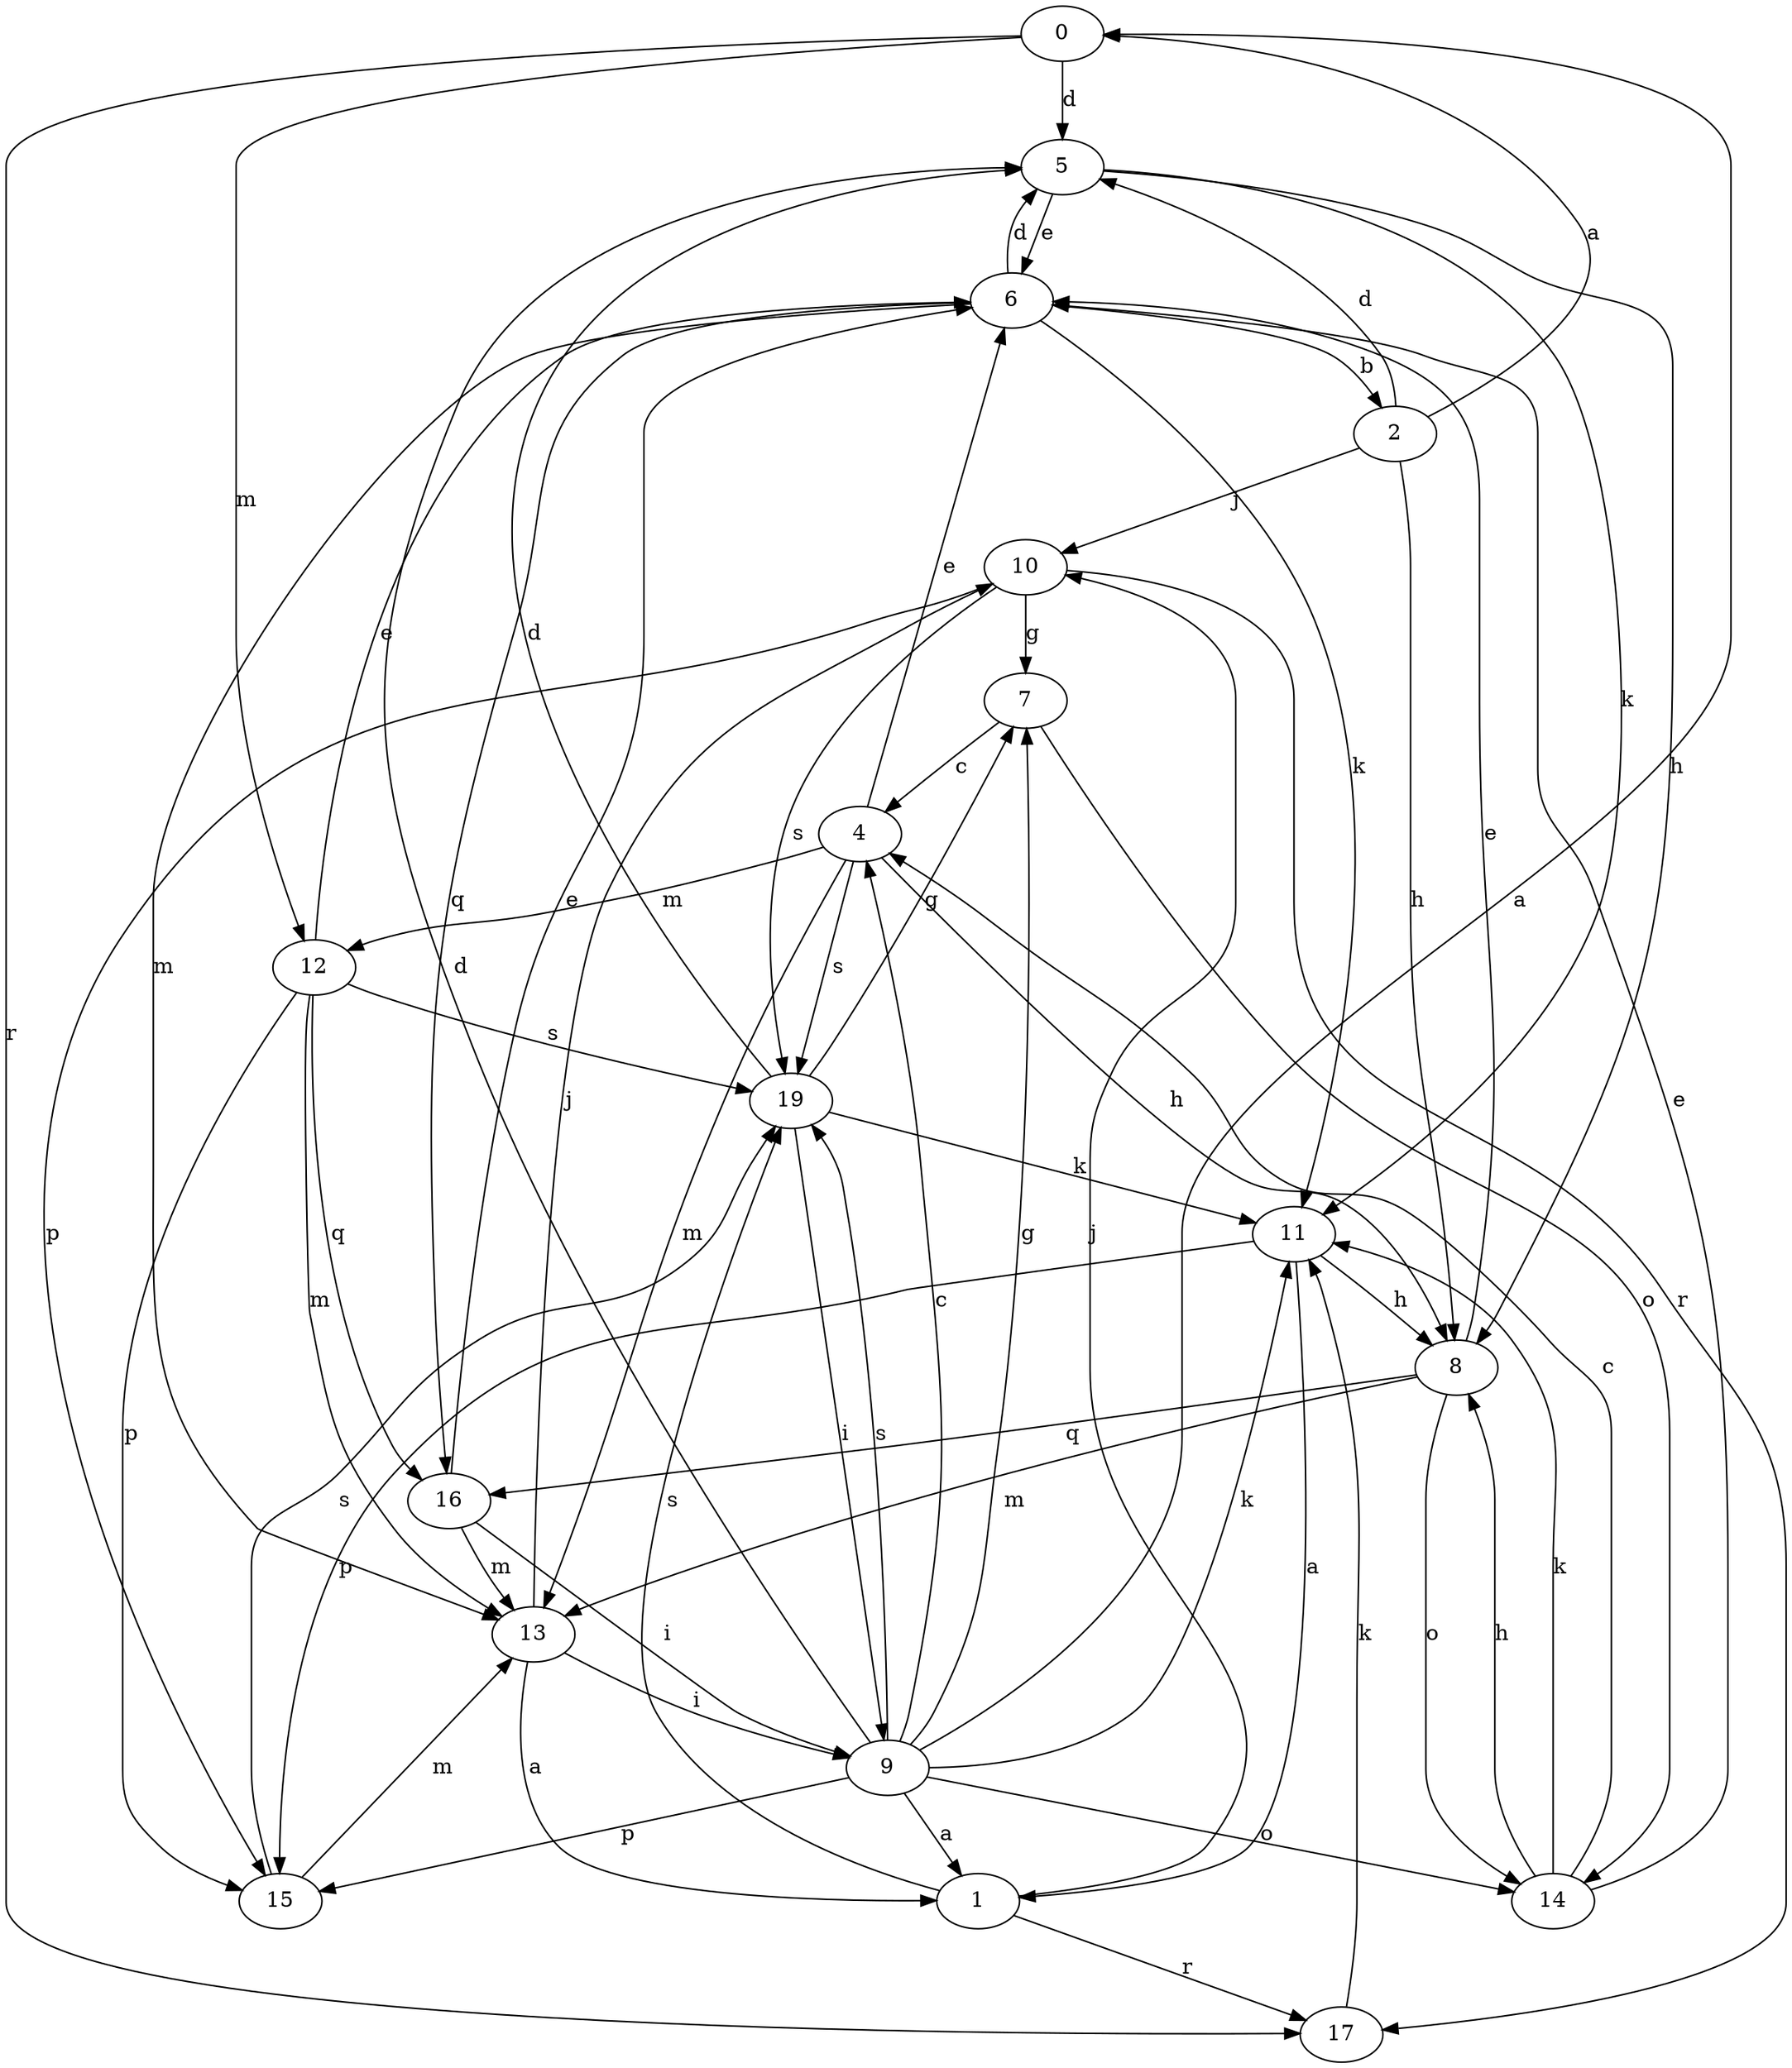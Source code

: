 strict digraph  {
0;
1;
2;
4;
5;
6;
7;
8;
9;
10;
11;
12;
13;
14;
15;
16;
17;
19;
0 -> 5  [label=d];
0 -> 12  [label=m];
0 -> 17  [label=r];
1 -> 10  [label=j];
1 -> 17  [label=r];
1 -> 19  [label=s];
2 -> 0  [label=a];
2 -> 5  [label=d];
2 -> 8  [label=h];
2 -> 10  [label=j];
4 -> 6  [label=e];
4 -> 8  [label=h];
4 -> 12  [label=m];
4 -> 13  [label=m];
4 -> 19  [label=s];
5 -> 6  [label=e];
5 -> 8  [label=h];
5 -> 11  [label=k];
6 -> 2  [label=b];
6 -> 5  [label=d];
6 -> 11  [label=k];
6 -> 13  [label=m];
6 -> 16  [label=q];
7 -> 4  [label=c];
7 -> 14  [label=o];
8 -> 6  [label=e];
8 -> 13  [label=m];
8 -> 14  [label=o];
8 -> 16  [label=q];
9 -> 0  [label=a];
9 -> 1  [label=a];
9 -> 4  [label=c];
9 -> 5  [label=d];
9 -> 7  [label=g];
9 -> 11  [label=k];
9 -> 14  [label=o];
9 -> 15  [label=p];
9 -> 19  [label=s];
10 -> 7  [label=g];
10 -> 15  [label=p];
10 -> 17  [label=r];
10 -> 19  [label=s];
11 -> 1  [label=a];
11 -> 8  [label=h];
11 -> 15  [label=p];
12 -> 6  [label=e];
12 -> 13  [label=m];
12 -> 15  [label=p];
12 -> 16  [label=q];
12 -> 19  [label=s];
13 -> 1  [label=a];
13 -> 9  [label=i];
13 -> 10  [label=j];
14 -> 4  [label=c];
14 -> 6  [label=e];
14 -> 8  [label=h];
14 -> 11  [label=k];
15 -> 13  [label=m];
15 -> 19  [label=s];
16 -> 6  [label=e];
16 -> 9  [label=i];
16 -> 13  [label=m];
17 -> 11  [label=k];
19 -> 5  [label=d];
19 -> 7  [label=g];
19 -> 9  [label=i];
19 -> 11  [label=k];
}
